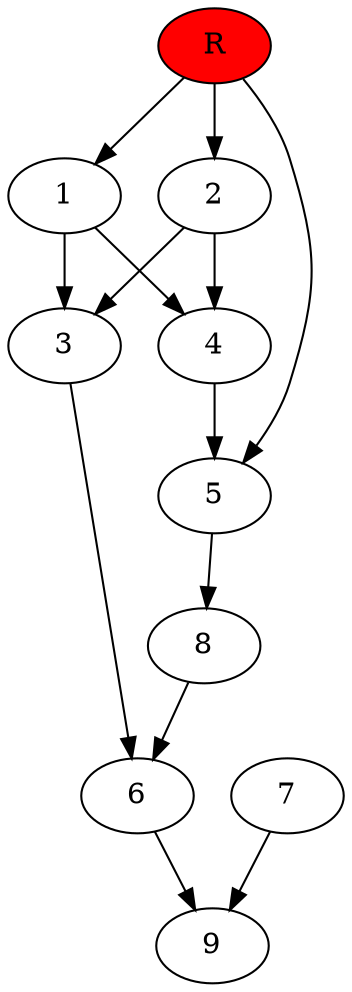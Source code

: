 digraph prb73600 {
	1
	2
	3
	4
	5
	6
	7
	8
	R [fillcolor="#ff0000" style=filled]
	1 -> 3
	1 -> 4
	2 -> 3
	2 -> 4
	3 -> 6
	4 -> 5
	5 -> 8
	6 -> 9
	7 -> 9
	8 -> 6
	R -> 1
	R -> 2
	R -> 5
}
